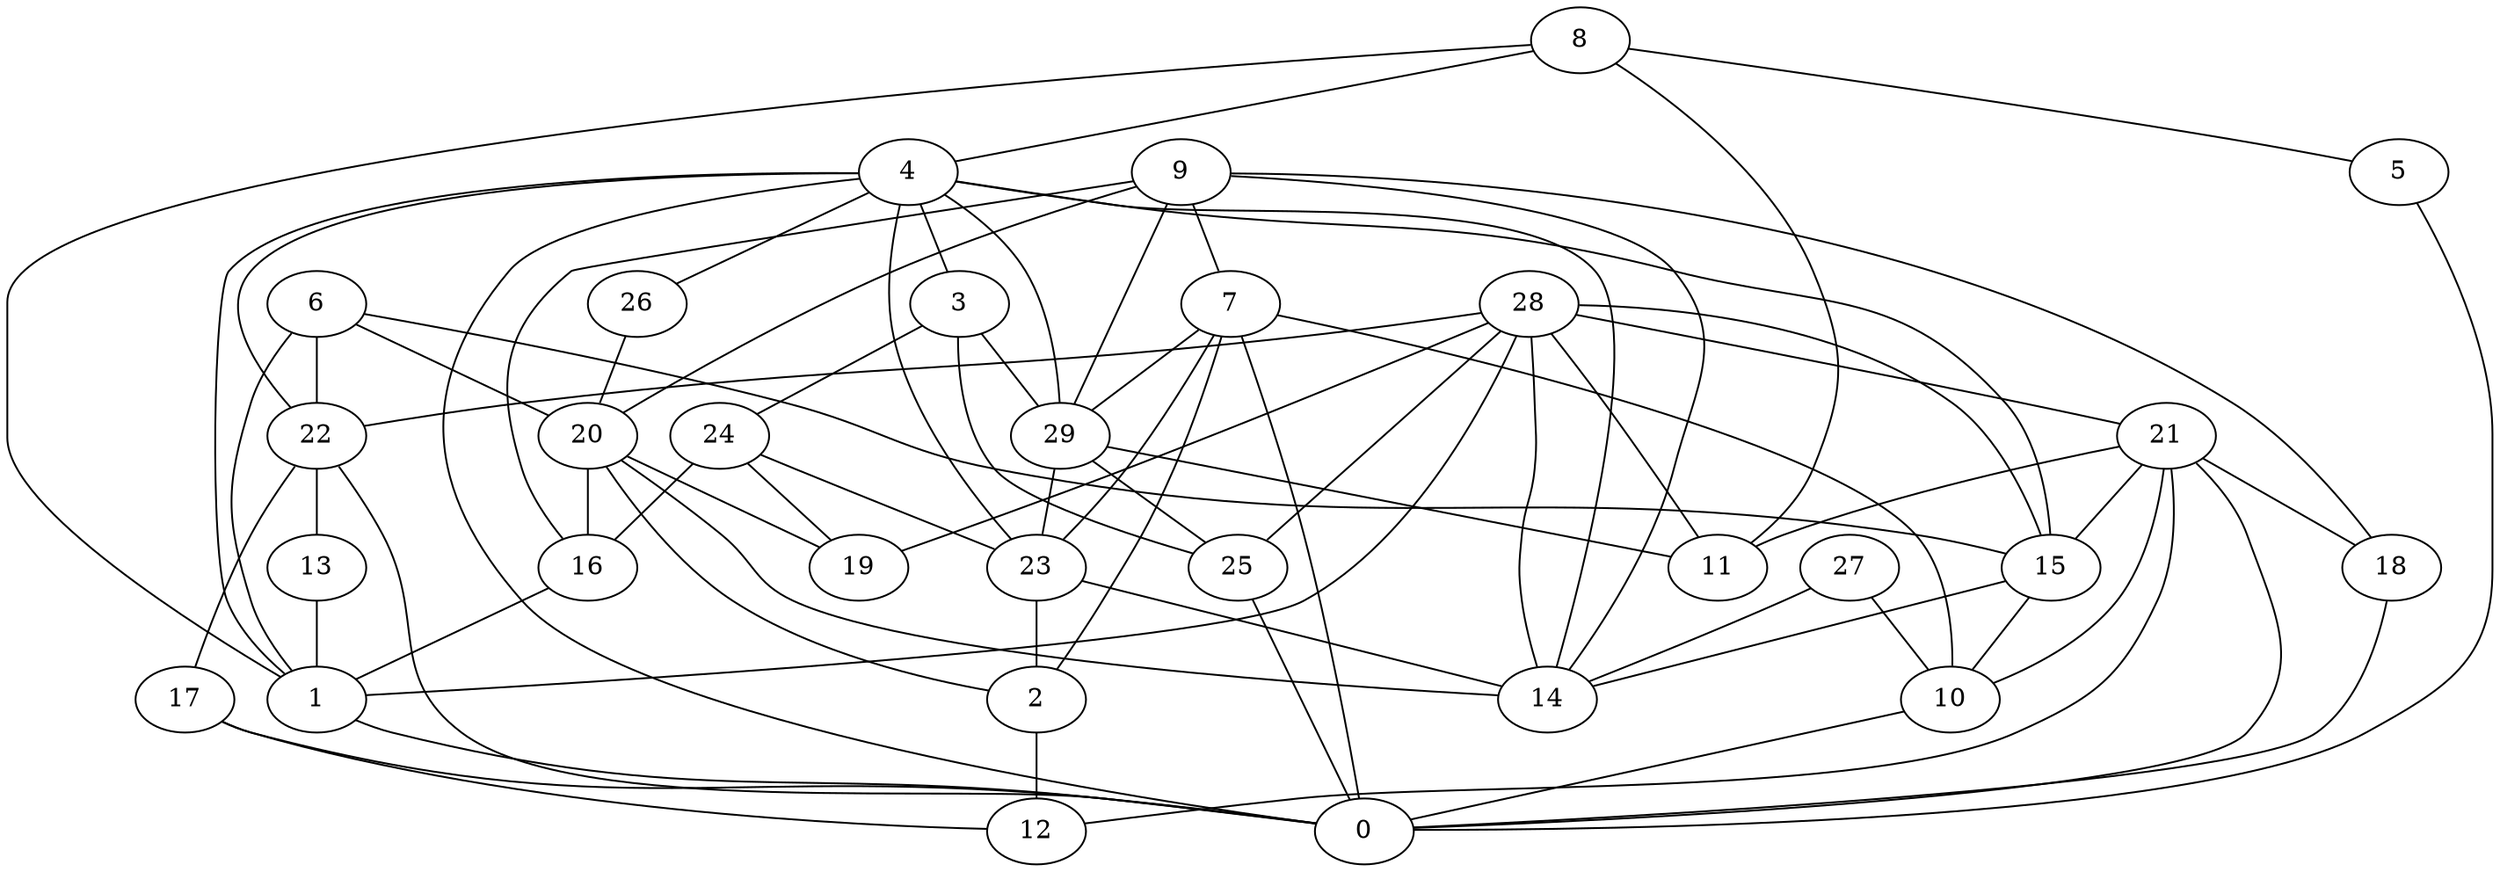 digraph GG_graph {

subgraph G_graph {
edge [color = black]
"28" -> "15" [dir = none]
"26" -> "20" [dir = none]
"16" -> "1" [dir = none]
"6" -> "20" [dir = none]
"3" -> "25" [dir = none]
"3" -> "24" [dir = none]
"22" -> "17" [dir = none]
"22" -> "0" [dir = none]
"1" -> "0" [dir = none]
"9" -> "7" [dir = none]
"9" -> "14" [dir = none]
"13" -> "1" [dir = none]
"15" -> "10" [dir = none]
"15" -> "14" [dir = none]
"29" -> "11" [dir = none]
"20" -> "16" [dir = none]
"24" -> "23" [dir = none]
"24" -> "19" [dir = none]
"4" -> "29" [dir = none]
"4" -> "15" [dir = none]
"4" -> "0" [dir = none]
"4" -> "3" [dir = none]
"5" -> "0" [dir = none]
"21" -> "18" [dir = none]
"21" -> "0" [dir = none]
"23" -> "2" [dir = none]
"2" -> "12" [dir = none]
"27" -> "14" [dir = none]
"8" -> "4" [dir = none]
"28" -> "19" [dir = none]
"28" -> "14" [dir = none]
"9" -> "18" [dir = none]
"18" -> "0" [dir = none]
"28" -> "11" [dir = none]
"17" -> "12" [dir = none]
"4" -> "26" [dir = none]
"7" -> "2" [dir = none]
"17" -> "0" [dir = none]
"10" -> "0" [dir = none]
"29" -> "25" [dir = none]
"7" -> "23" [dir = none]
"21" -> "10" [dir = none]
"28" -> "1" [dir = none]
"4" -> "14" [dir = none]
"29" -> "23" [dir = none]
"20" -> "14" [dir = none]
"4" -> "23" [dir = none]
"21" -> "12" [dir = none]
"7" -> "10" [dir = none]
"21" -> "11" [dir = none]
"21" -> "15" [dir = none]
"20" -> "2" [dir = none]
"20" -> "19" [dir = none]
"3" -> "29" [dir = none]
"7" -> "0" [dir = none]
"9" -> "29" [dir = none]
"4" -> "1" [dir = none]
"9" -> "16" [dir = none]
"8" -> "11" [dir = none]
"23" -> "14" [dir = none]
"4" -> "22" [dir = none]
"6" -> "22" [dir = none]
"9" -> "20" [dir = none]
"8" -> "5" [dir = none]
"28" -> "21" [dir = none]
"7" -> "29" [dir = none]
"6" -> "15" [dir = none]
"22" -> "13" [dir = none]
"6" -> "1" [dir = none]
"27" -> "10" [dir = none]
"25" -> "0" [dir = none]
"28" -> "25" [dir = none]
"24" -> "16" [dir = none]
"8" -> "1" [dir = none]
"28" -> "22" [dir = none]
}

}

